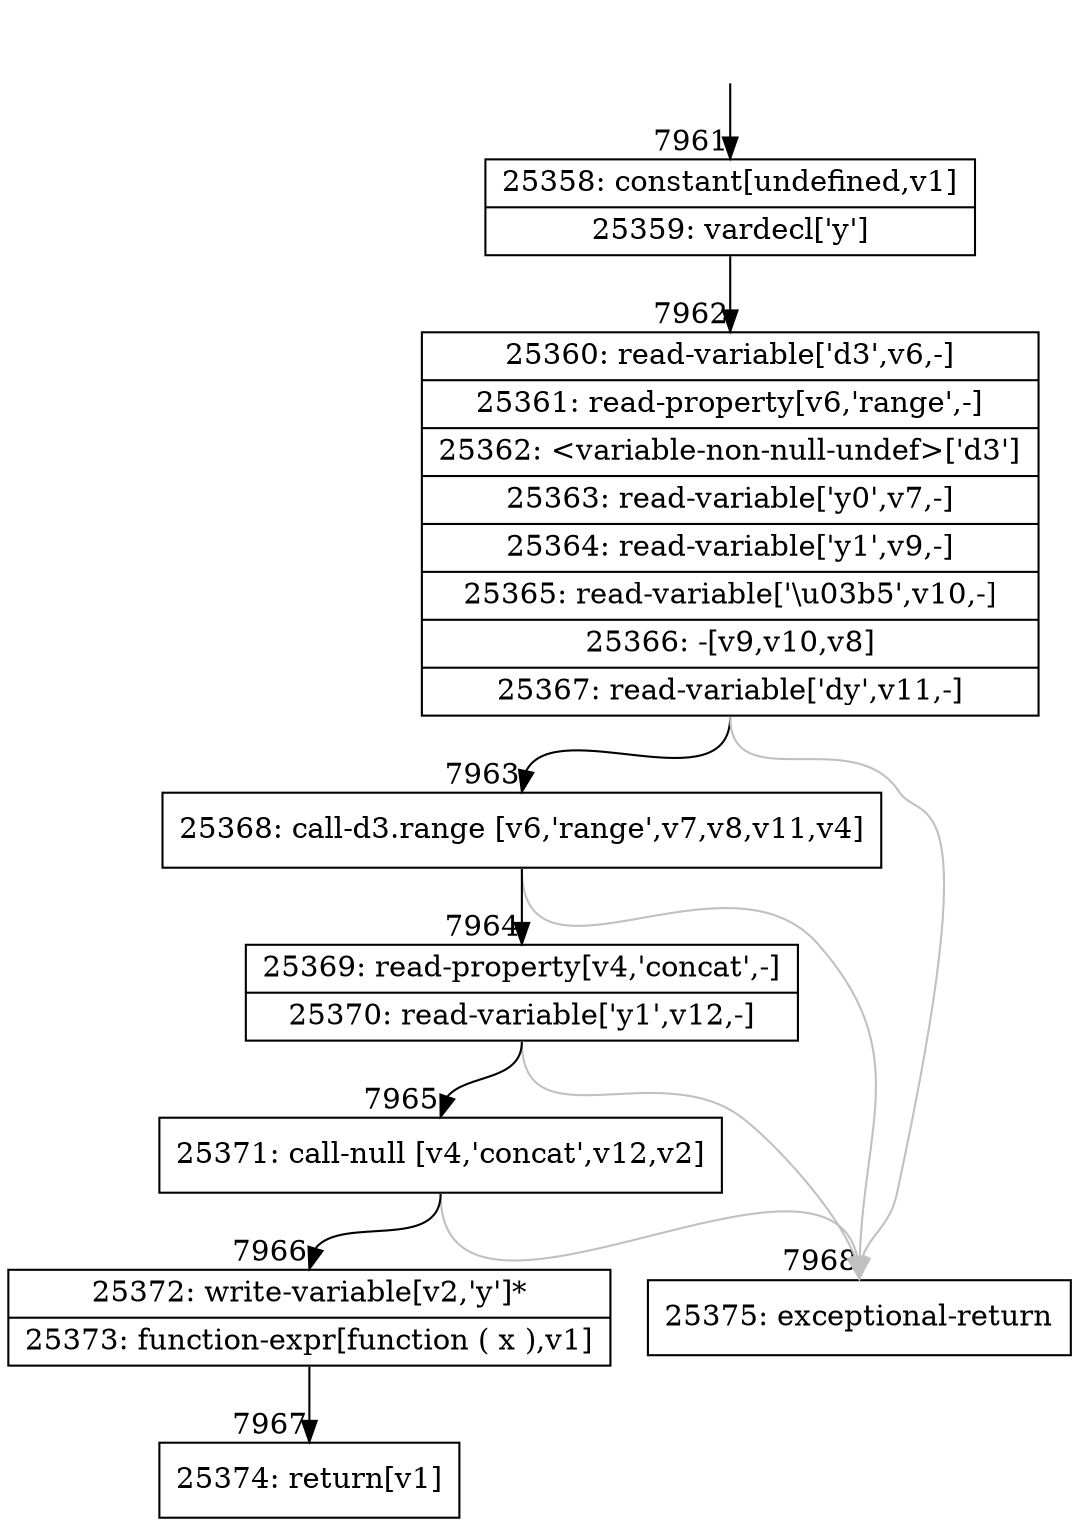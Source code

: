 digraph {
rankdir="TD"
BB_entry747[shape=none,label=""];
BB_entry747 -> BB7961 [tailport=s, headport=n, headlabel="    7961"]
BB7961 [shape=record label="{25358: constant[undefined,v1]|25359: vardecl['y']}" ] 
BB7961 -> BB7962 [tailport=s, headport=n, headlabel="      7962"]
BB7962 [shape=record label="{25360: read-variable['d3',v6,-]|25361: read-property[v6,'range',-]|25362: \<variable-non-null-undef\>['d3']|25363: read-variable['y0',v7,-]|25364: read-variable['y1',v9,-]|25365: read-variable['\\u03b5',v10,-]|25366: -[v9,v10,v8]|25367: read-variable['dy',v11,-]}" ] 
BB7962 -> BB7963 [tailport=s, headport=n, headlabel="      7963"]
BB7962 -> BB7968 [tailport=s, headport=n, color=gray, headlabel="      7968"]
BB7963 [shape=record label="{25368: call-d3.range [v6,'range',v7,v8,v11,v4]}" ] 
BB7963 -> BB7964 [tailport=s, headport=n, headlabel="      7964"]
BB7963 -> BB7968 [tailport=s, headport=n, color=gray]
BB7964 [shape=record label="{25369: read-property[v4,'concat',-]|25370: read-variable['y1',v12,-]}" ] 
BB7964 -> BB7965 [tailport=s, headport=n, headlabel="      7965"]
BB7964 -> BB7968 [tailport=s, headport=n, color=gray]
BB7965 [shape=record label="{25371: call-null [v4,'concat',v12,v2]}" ] 
BB7965 -> BB7966 [tailport=s, headport=n, headlabel="      7966"]
BB7965 -> BB7968 [tailport=s, headport=n, color=gray]
BB7966 [shape=record label="{25372: write-variable[v2,'y']*|25373: function-expr[function ( x ),v1]}" ] 
BB7966 -> BB7967 [tailport=s, headport=n, headlabel="      7967"]
BB7967 [shape=record label="{25374: return[v1]}" ] 
BB7968 [shape=record label="{25375: exceptional-return}" ] 
//#$~ 4568
}
